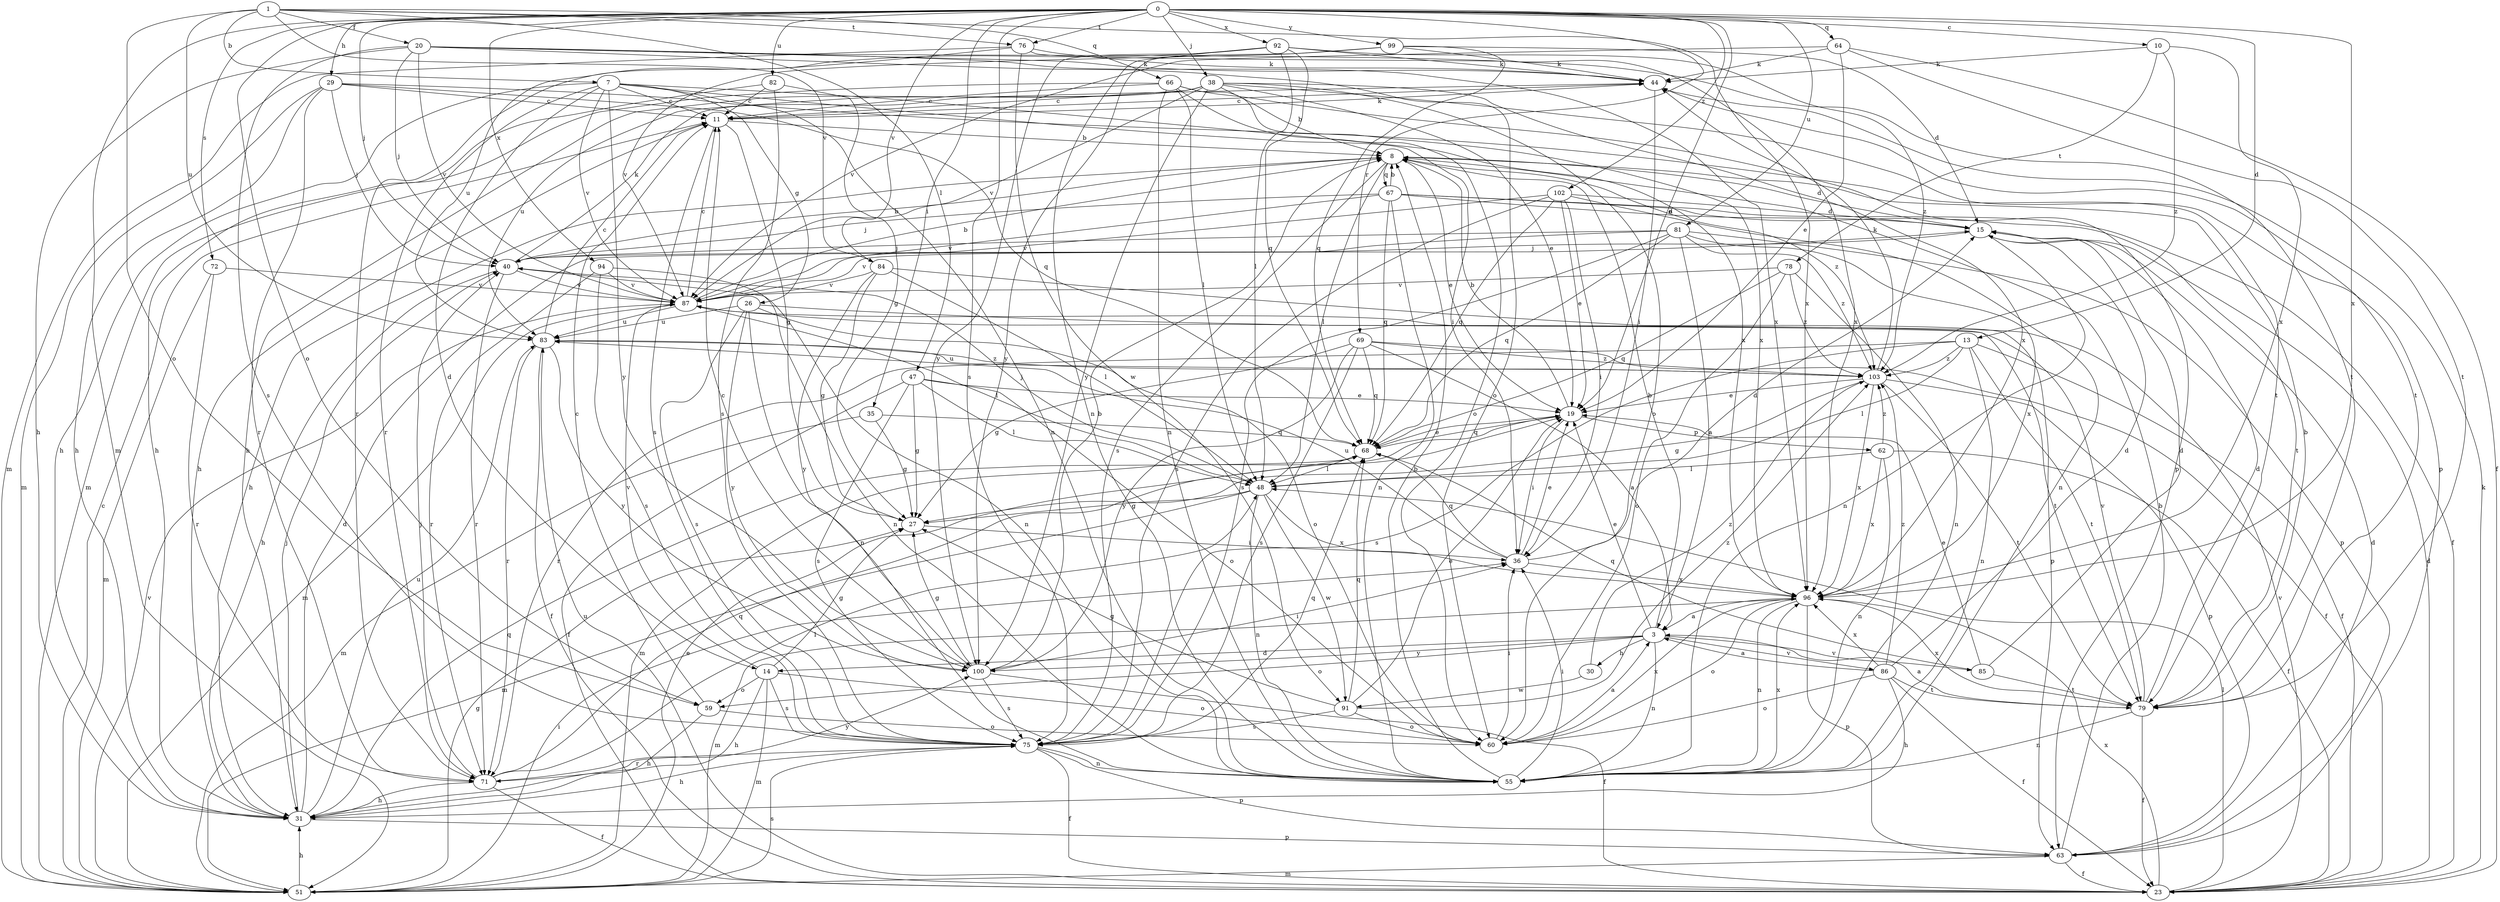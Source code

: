 strict digraph  {
0;
1;
3;
7;
8;
10;
11;
13;
14;
15;
19;
20;
23;
26;
27;
29;
30;
31;
35;
36;
38;
40;
44;
47;
48;
51;
55;
59;
60;
62;
63;
64;
66;
67;
68;
69;
71;
72;
75;
76;
78;
79;
81;
82;
83;
84;
85;
86;
87;
91;
92;
94;
96;
99;
100;
102;
103;
0 -> 10  [label=c];
0 -> 13  [label=d];
0 -> 19  [label=e];
0 -> 29  [label=h];
0 -> 35  [label=i];
0 -> 38  [label=j];
0 -> 40  [label=j];
0 -> 51  [label=m];
0 -> 59  [label=o];
0 -> 64  [label=q];
0 -> 69  [label=r];
0 -> 72  [label=s];
0 -> 75  [label=s];
0 -> 76  [label=t];
0 -> 81  [label=u];
0 -> 82  [label=u];
0 -> 84  [label=v];
0 -> 92  [label=x];
0 -> 94  [label=x];
0 -> 96  [label=x];
0 -> 99  [label=y];
0 -> 102  [label=z];
1 -> 7  [label=b];
1 -> 20  [label=f];
1 -> 47  [label=l];
1 -> 59  [label=o];
1 -> 66  [label=q];
1 -> 76  [label=t];
1 -> 83  [label=u];
1 -> 84  [label=v];
1 -> 96  [label=x];
3 -> 8  [label=b];
3 -> 14  [label=d];
3 -> 19  [label=e];
3 -> 30  [label=h];
3 -> 55  [label=n];
3 -> 59  [label=o];
3 -> 85  [label=v];
3 -> 86  [label=v];
3 -> 100  [label=y];
7 -> 11  [label=c];
7 -> 14  [label=d];
7 -> 26  [label=g];
7 -> 31  [label=h];
7 -> 36  [label=i];
7 -> 55  [label=n];
7 -> 71  [label=r];
7 -> 87  [label=v];
7 -> 96  [label=x];
7 -> 100  [label=y];
8 -> 15  [label=d];
8 -> 19  [label=e];
8 -> 31  [label=h];
8 -> 48  [label=l];
8 -> 67  [label=q];
8 -> 75  [label=s];
8 -> 103  [label=z];
10 -> 44  [label=k];
10 -> 78  [label=t];
10 -> 96  [label=x];
10 -> 103  [label=z];
11 -> 8  [label=b];
11 -> 27  [label=g];
11 -> 31  [label=h];
11 -> 44  [label=k];
11 -> 75  [label=s];
13 -> 23  [label=f];
13 -> 48  [label=l];
13 -> 55  [label=n];
13 -> 71  [label=r];
13 -> 75  [label=s];
13 -> 79  [label=t];
13 -> 103  [label=z];
14 -> 27  [label=g];
14 -> 31  [label=h];
14 -> 51  [label=m];
14 -> 59  [label=o];
14 -> 60  [label=o];
14 -> 75  [label=s];
14 -> 87  [label=v];
15 -> 40  [label=j];
15 -> 55  [label=n];
19 -> 8  [label=b];
19 -> 36  [label=i];
19 -> 51  [label=m];
19 -> 62  [label=p];
19 -> 68  [label=q];
20 -> 31  [label=h];
20 -> 40  [label=j];
20 -> 44  [label=k];
20 -> 60  [label=o];
20 -> 75  [label=s];
20 -> 79  [label=t];
20 -> 87  [label=v];
20 -> 96  [label=x];
23 -> 15  [label=d];
23 -> 44  [label=k];
23 -> 48  [label=l];
23 -> 83  [label=u];
23 -> 87  [label=v];
23 -> 96  [label=x];
26 -> 55  [label=n];
26 -> 60  [label=o];
26 -> 75  [label=s];
26 -> 79  [label=t];
26 -> 83  [label=u];
26 -> 100  [label=y];
27 -> 36  [label=i];
29 -> 11  [label=c];
29 -> 31  [label=h];
29 -> 40  [label=j];
29 -> 51  [label=m];
29 -> 68  [label=q];
29 -> 71  [label=r];
29 -> 79  [label=t];
30 -> 91  [label=w];
30 -> 103  [label=z];
31 -> 15  [label=d];
31 -> 40  [label=j];
31 -> 63  [label=p];
31 -> 68  [label=q];
31 -> 83  [label=u];
35 -> 27  [label=g];
35 -> 51  [label=m];
35 -> 68  [label=q];
36 -> 15  [label=d];
36 -> 19  [label=e];
36 -> 68  [label=q];
36 -> 83  [label=u];
36 -> 96  [label=x];
38 -> 8  [label=b];
38 -> 11  [label=c];
38 -> 19  [label=e];
38 -> 31  [label=h];
38 -> 60  [label=o];
38 -> 63  [label=p];
38 -> 83  [label=u];
38 -> 87  [label=v];
38 -> 96  [label=x];
38 -> 100  [label=y];
40 -> 8  [label=b];
40 -> 31  [label=h];
40 -> 44  [label=k];
40 -> 55  [label=n];
40 -> 71  [label=r];
40 -> 87  [label=v];
44 -> 11  [label=c];
44 -> 36  [label=i];
44 -> 79  [label=t];
47 -> 19  [label=e];
47 -> 23  [label=f];
47 -> 27  [label=g];
47 -> 48  [label=l];
47 -> 60  [label=o];
47 -> 75  [label=s];
48 -> 27  [label=g];
48 -> 40  [label=j];
48 -> 51  [label=m];
48 -> 55  [label=n];
48 -> 91  [label=w];
48 -> 96  [label=x];
51 -> 11  [label=c];
51 -> 19  [label=e];
51 -> 27  [label=g];
51 -> 31  [label=h];
51 -> 36  [label=i];
51 -> 75  [label=s];
51 -> 87  [label=v];
55 -> 8  [label=b];
55 -> 36  [label=i];
55 -> 96  [label=x];
59 -> 11  [label=c];
59 -> 31  [label=h];
59 -> 60  [label=o];
60 -> 3  [label=a];
60 -> 36  [label=i];
60 -> 96  [label=x];
62 -> 23  [label=f];
62 -> 48  [label=l];
62 -> 55  [label=n];
62 -> 96  [label=x];
62 -> 103  [label=z];
63 -> 8  [label=b];
63 -> 15  [label=d];
63 -> 23  [label=f];
63 -> 51  [label=m];
64 -> 19  [label=e];
64 -> 23  [label=f];
64 -> 44  [label=k];
64 -> 79  [label=t];
64 -> 87  [label=v];
66 -> 11  [label=c];
66 -> 48  [label=l];
66 -> 51  [label=m];
66 -> 55  [label=n];
66 -> 60  [label=o];
66 -> 63  [label=p];
66 -> 96  [label=x];
67 -> 8  [label=b];
67 -> 15  [label=d];
67 -> 23  [label=f];
67 -> 40  [label=j];
67 -> 55  [label=n];
67 -> 68  [label=q];
67 -> 79  [label=t];
67 -> 87  [label=v];
68 -> 19  [label=e];
68 -> 48  [label=l];
69 -> 3  [label=a];
69 -> 23  [label=f];
69 -> 27  [label=g];
69 -> 68  [label=q];
69 -> 75  [label=s];
69 -> 100  [label=y];
69 -> 103  [label=z];
71 -> 23  [label=f];
71 -> 31  [label=h];
71 -> 40  [label=j];
71 -> 48  [label=l];
71 -> 68  [label=q];
71 -> 100  [label=y];
72 -> 51  [label=m];
72 -> 71  [label=r];
72 -> 87  [label=v];
75 -> 23  [label=f];
75 -> 31  [label=h];
75 -> 55  [label=n];
75 -> 63  [label=p];
75 -> 68  [label=q];
75 -> 71  [label=r];
76 -> 44  [label=k];
76 -> 51  [label=m];
76 -> 83  [label=u];
76 -> 91  [label=w];
76 -> 96  [label=x];
78 -> 55  [label=n];
78 -> 60  [label=o];
78 -> 68  [label=q];
78 -> 87  [label=v];
78 -> 103  [label=z];
79 -> 3  [label=a];
79 -> 8  [label=b];
79 -> 15  [label=d];
79 -> 23  [label=f];
79 -> 55  [label=n];
79 -> 87  [label=v];
79 -> 96  [label=x];
81 -> 3  [label=a];
81 -> 40  [label=j];
81 -> 63  [label=p];
81 -> 68  [label=q];
81 -> 75  [label=s];
81 -> 87  [label=v];
81 -> 96  [label=x];
81 -> 103  [label=z];
82 -> 11  [label=c];
82 -> 27  [label=g];
82 -> 31  [label=h];
82 -> 75  [label=s];
83 -> 11  [label=c];
83 -> 23  [label=f];
83 -> 71  [label=r];
83 -> 100  [label=y];
83 -> 103  [label=z];
84 -> 27  [label=g];
84 -> 48  [label=l];
84 -> 63  [label=p];
84 -> 87  [label=v];
84 -> 100  [label=y];
85 -> 15  [label=d];
85 -> 19  [label=e];
85 -> 68  [label=q];
85 -> 79  [label=t];
86 -> 3  [label=a];
86 -> 15  [label=d];
86 -> 23  [label=f];
86 -> 31  [label=h];
86 -> 60  [label=o];
86 -> 79  [label=t];
86 -> 96  [label=x];
86 -> 103  [label=z];
87 -> 8  [label=b];
87 -> 11  [label=c];
87 -> 48  [label=l];
87 -> 51  [label=m];
87 -> 83  [label=u];
91 -> 19  [label=e];
91 -> 27  [label=g];
91 -> 60  [label=o];
91 -> 68  [label=q];
91 -> 75  [label=s];
91 -> 103  [label=z];
92 -> 44  [label=k];
92 -> 48  [label=l];
92 -> 55  [label=n];
92 -> 68  [label=q];
92 -> 71  [label=r];
92 -> 100  [label=y];
92 -> 103  [label=z];
94 -> 55  [label=n];
94 -> 71  [label=r];
94 -> 75  [label=s];
94 -> 87  [label=v];
96 -> 3  [label=a];
96 -> 51  [label=m];
96 -> 55  [label=n];
96 -> 60  [label=o];
96 -> 63  [label=p];
99 -> 15  [label=d];
99 -> 44  [label=k];
99 -> 68  [label=q];
99 -> 87  [label=v];
99 -> 100  [label=y];
100 -> 8  [label=b];
100 -> 11  [label=c];
100 -> 23  [label=f];
100 -> 27  [label=g];
100 -> 36  [label=i];
100 -> 75  [label=s];
102 -> 15  [label=d];
102 -> 19  [label=e];
102 -> 36  [label=i];
102 -> 55  [label=n];
102 -> 68  [label=q];
102 -> 75  [label=s];
102 -> 87  [label=v];
103 -> 19  [label=e];
103 -> 27  [label=g];
103 -> 44  [label=k];
103 -> 63  [label=p];
103 -> 79  [label=t];
103 -> 83  [label=u];
103 -> 96  [label=x];
}
